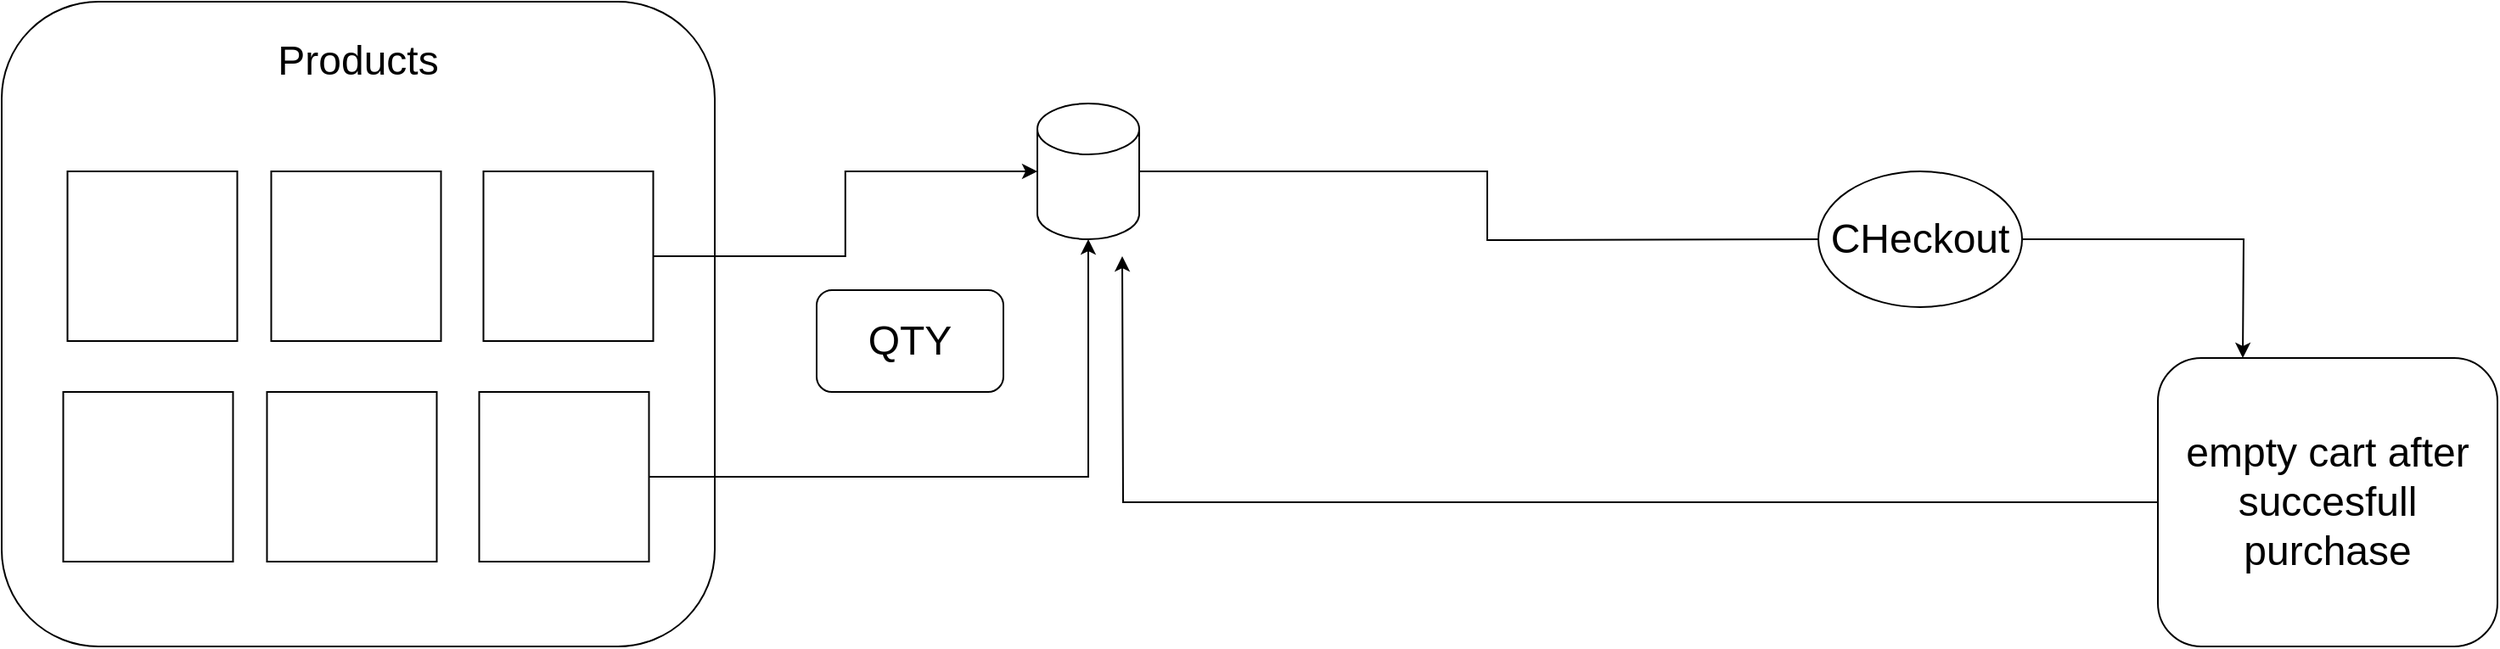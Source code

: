<mxfile version="21.7.2" type="github">
  <diagram name="Page-1" id="K8C9ZkNLGvzXaGl80SSo">
    <mxGraphModel dx="4097" dy="2203" grid="1" gridSize="10" guides="1" tooltips="1" connect="1" arrows="1" fold="1" page="1" pageScale="1" pageWidth="850" pageHeight="1100" math="0" shadow="0">
      <root>
        <mxCell id="0" />
        <mxCell id="1" parent="0" />
        <mxCell id="-rZIMysFfIpm72EAk75t-1" value="" style="rounded=1;whiteSpace=wrap;html=1;movable=0;resizable=0;rotatable=0;deletable=0;editable=0;locked=1;connectable=0;" vertex="1" parent="1">
          <mxGeometry x="40" y="100" width="420" height="380" as="geometry" />
        </mxCell>
        <mxCell id="-rZIMysFfIpm72EAk75t-2" value="" style="whiteSpace=wrap;html=1;aspect=fixed;" vertex="1" parent="1">
          <mxGeometry x="78.75" y="200" width="100" height="100" as="geometry" />
        </mxCell>
        <mxCell id="-rZIMysFfIpm72EAk75t-15" style="edgeStyle=orthogonalEdgeStyle;rounded=0;orthogonalLoop=1;jettySize=auto;html=1;entryX=0;entryY=0.5;entryDx=0;entryDy=0;entryPerimeter=0;" edge="1" parent="1" source="-rZIMysFfIpm72EAk75t-3" target="-rZIMysFfIpm72EAk75t-9">
          <mxGeometry relative="1" as="geometry" />
        </mxCell>
        <mxCell id="-rZIMysFfIpm72EAk75t-3" value="" style="whiteSpace=wrap;html=1;aspect=fixed;" vertex="1" parent="1">
          <mxGeometry x="323.75" y="200" width="100" height="100" as="geometry" />
        </mxCell>
        <mxCell id="-rZIMysFfIpm72EAk75t-4" value="" style="whiteSpace=wrap;html=1;aspect=fixed;" vertex="1" parent="1">
          <mxGeometry x="198.75" y="200" width="100" height="100" as="geometry" />
        </mxCell>
        <mxCell id="-rZIMysFfIpm72EAk75t-5" value="" style="whiteSpace=wrap;html=1;aspect=fixed;" vertex="1" parent="1">
          <mxGeometry x="76.25" y="330" width="100" height="100" as="geometry" />
        </mxCell>
        <mxCell id="-rZIMysFfIpm72EAk75t-6" value="" style="whiteSpace=wrap;html=1;aspect=fixed;" vertex="1" parent="1">
          <mxGeometry x="196.25" y="330" width="100" height="100" as="geometry" />
        </mxCell>
        <mxCell id="-rZIMysFfIpm72EAk75t-12" style="edgeStyle=orthogonalEdgeStyle;rounded=0;orthogonalLoop=1;jettySize=auto;html=1;entryX=0.5;entryY=1;entryDx=0;entryDy=0;entryPerimeter=0;" edge="1" parent="1" source="-rZIMysFfIpm72EAk75t-7" target="-rZIMysFfIpm72EAk75t-9">
          <mxGeometry relative="1" as="geometry" />
        </mxCell>
        <mxCell id="-rZIMysFfIpm72EAk75t-7" value="" style="whiteSpace=wrap;html=1;aspect=fixed;" vertex="1" parent="1">
          <mxGeometry x="321.25" y="330" width="100" height="100" as="geometry" />
        </mxCell>
        <mxCell id="-rZIMysFfIpm72EAk75t-8" value="&lt;font style=&quot;font-size: 24px;&quot;&gt;Products&lt;/font&gt;" style="text;html=1;strokeColor=none;fillColor=none;align=center;verticalAlign=middle;whiteSpace=wrap;rounded=0;" vertex="1" parent="1">
          <mxGeometry x="220" y="120" width="60" height="30" as="geometry" />
        </mxCell>
        <mxCell id="-rZIMysFfIpm72EAk75t-16" style="edgeStyle=orthogonalEdgeStyle;rounded=0;orthogonalLoop=1;jettySize=auto;html=1;" edge="1" parent="1" source="-rZIMysFfIpm72EAk75t-9">
          <mxGeometry relative="1" as="geometry">
            <mxPoint x="1120" y="240" as="targetPoint" />
          </mxGeometry>
        </mxCell>
        <mxCell id="-rZIMysFfIpm72EAk75t-9" value="" style="shape=cylinder3;whiteSpace=wrap;html=1;boundedLbl=1;backgroundOutline=1;size=15;" vertex="1" parent="1">
          <mxGeometry x="650" y="160" width="60" height="80" as="geometry" />
        </mxCell>
        <mxCell id="-rZIMysFfIpm72EAk75t-13" value="&lt;font style=&quot;font-size: 24px;&quot;&gt;QTY&lt;/font&gt;" style="rounded=1;whiteSpace=wrap;html=1;" vertex="1" parent="1">
          <mxGeometry x="520" y="270" width="110" height="60" as="geometry" />
        </mxCell>
        <mxCell id="-rZIMysFfIpm72EAk75t-18" style="edgeStyle=orthogonalEdgeStyle;rounded=0;orthogonalLoop=1;jettySize=auto;html=1;" edge="1" parent="1" source="-rZIMysFfIpm72EAk75t-17">
          <mxGeometry relative="1" as="geometry">
            <mxPoint x="1360" y="310" as="targetPoint" />
          </mxGeometry>
        </mxCell>
        <mxCell id="-rZIMysFfIpm72EAk75t-17" value="&lt;font style=&quot;font-size: 24px;&quot;&gt;CHeckout&lt;/font&gt;" style="ellipse;whiteSpace=wrap;html=1;" vertex="1" parent="1">
          <mxGeometry x="1110" y="200" width="120" height="80" as="geometry" />
        </mxCell>
        <mxCell id="-rZIMysFfIpm72EAk75t-20" style="edgeStyle=orthogonalEdgeStyle;rounded=0;orthogonalLoop=1;jettySize=auto;html=1;" edge="1" parent="1" source="-rZIMysFfIpm72EAk75t-19">
          <mxGeometry relative="1" as="geometry">
            <mxPoint x="700" y="250" as="targetPoint" />
          </mxGeometry>
        </mxCell>
        <mxCell id="-rZIMysFfIpm72EAk75t-19" value="&lt;font style=&quot;font-size: 24px;&quot;&gt;empty cart after succesfull purchase&lt;/font&gt;" style="rounded=1;whiteSpace=wrap;html=1;" vertex="1" parent="1">
          <mxGeometry x="1310" y="310" width="200" height="170" as="geometry" />
        </mxCell>
      </root>
    </mxGraphModel>
  </diagram>
</mxfile>

